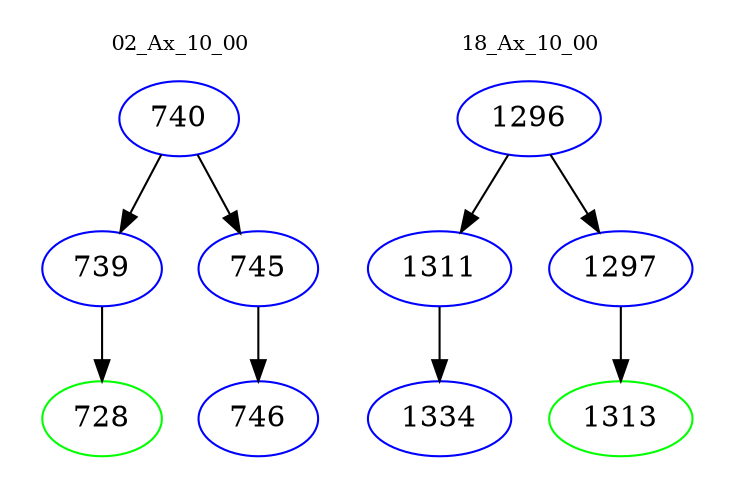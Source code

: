 digraph{
subgraph cluster_0 {
color = white
label = "02_Ax_10_00";
fontsize=10;
T0_740 [label="740", color="blue"]
T0_740 -> T0_739 [color="black"]
T0_739 [label="739", color="blue"]
T0_739 -> T0_728 [color="black"]
T0_728 [label="728", color="green"]
T0_740 -> T0_745 [color="black"]
T0_745 [label="745", color="blue"]
T0_745 -> T0_746 [color="black"]
T0_746 [label="746", color="blue"]
}
subgraph cluster_1 {
color = white
label = "18_Ax_10_00";
fontsize=10;
T1_1296 [label="1296", color="blue"]
T1_1296 -> T1_1311 [color="black"]
T1_1311 [label="1311", color="blue"]
T1_1311 -> T1_1334 [color="black"]
T1_1334 [label="1334", color="blue"]
T1_1296 -> T1_1297 [color="black"]
T1_1297 [label="1297", color="blue"]
T1_1297 -> T1_1313 [color="black"]
T1_1313 [label="1313", color="green"]
}
}
